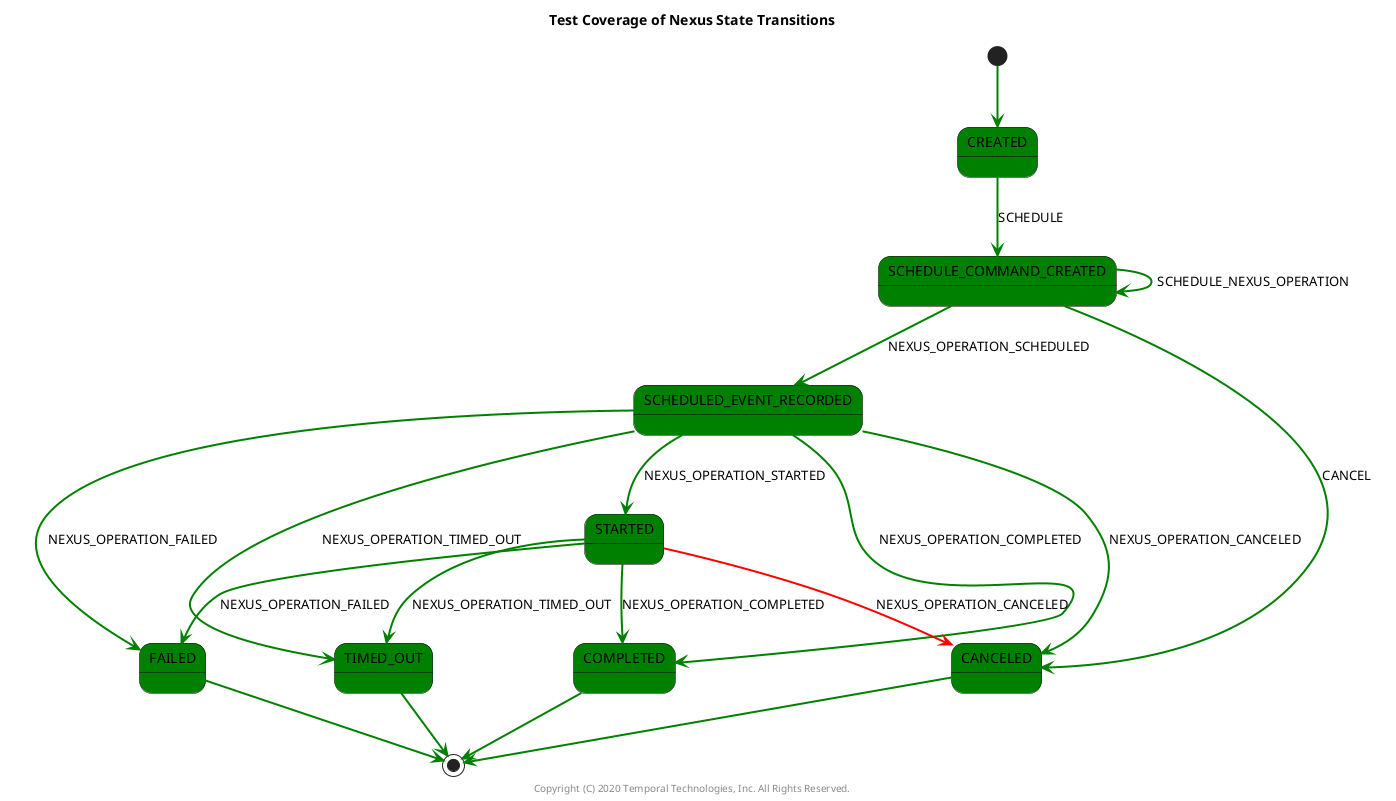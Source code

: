 `Copyright (C) 2022 Temporal Technologies, Inc. All Rights Reserved.
`
`Copyright (C) 2012-2016 Amazon.com, Inc. or its affiliates. All Rights Reserved.
`
`Modifications copyright (C) 2017 Uber Technologies, Inc.
`
`Licensed under the Apache License, Version 2.0 (the "License");
`you may not use this material except in compliance with the License.
`You may obtain a copy of the License at
`
`  http://www.apache.org/licenses/LICENSE-2.0
`
`Unless required by applicable law or agreed to in writing, software
`distributed under the License is distributed on an "AS IS" BASIS,
`WITHOUT WARRANTIES OR CONDITIONS OF ANY KIND, either express or implied.
`See the License for the specific language governing permissions and
`limitations under the License.

` PlantUML <plantuml.com> State Diagram.
` Generated from src/test/java/io/temporal/internal/statemachines/NexusOperationStateMachine.java
` by io.temporal.internal.statemachines.CommandsGeneratePlantUMLStateDiagrams.


@startuml
title Test Coverage of Nexus State Transitions
skinparam {
  ArrowColor green
  ArrowThickness 2
}

skinparam state {
 BackgroundColor green
 BorderColor black
 BackgroundColor<<NotCovered>> red
}
[*] --> CREATED
CREATED --> SCHEDULE_COMMAND_CREATED: SCHEDULE
SCHEDULED_EVENT_RECORDED --> COMPLETED: NEXUS_OPERATION_COMPLETED
SCHEDULED_EVENT_RECORDED --> FAILED: NEXUS_OPERATION_FAILED
SCHEDULED_EVENT_RECORDED --> CANCELED: NEXUS_OPERATION_CANCELED
SCHEDULED_EVENT_RECORDED --> TIMED_OUT: NEXUS_OPERATION_TIMED_OUT
SCHEDULED_EVENT_RECORDED --> STARTED: NEXUS_OPERATION_STARTED
SCHEDULE_COMMAND_CREATED --> SCHEDULE_COMMAND_CREATED: SCHEDULE_NEXUS_OPERATION
SCHEDULE_COMMAND_CREATED --> SCHEDULED_EVENT_RECORDED: NEXUS_OPERATION_SCHEDULED
SCHEDULE_COMMAND_CREATED --> CANCELED: CANCEL
STARTED --> COMPLETED: NEXUS_OPERATION_COMPLETED
STARTED --> FAILED: NEXUS_OPERATION_FAILED
STARTED -[#red]-> CANCELED: NEXUS_OPERATION_CANCELED
STARTED --> TIMED_OUT: NEXUS_OPERATION_TIMED_OUT
COMPLETED --> [*]
FAILED --> [*]
TIMED_OUT --> [*]
CANCELED --> [*]
center footer Copyright (C) 2020 Temporal Technologies, Inc. All Rights Reserved.
@enduml
